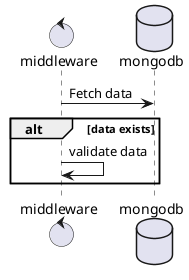 @startuml test
control middleware as mw
database mongodb as mdb

mw -> mdb: Fetch data

alt data exists
    mw -> mw: validate data
end
@enduml
